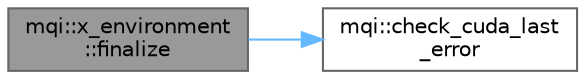 digraph "mqi::x_environment::finalize"
{
 // LATEX_PDF_SIZE
  bgcolor="transparent";
  edge [fontname=Helvetica,fontsize=10,labelfontname=Helvetica,labelfontsize=10];
  node [fontname=Helvetica,fontsize=10,shape=box,height=0.2,width=0.4];
  rankdir="LR";
  Node1 [id="Node000001",label="mqi::x_environment\l::finalize",height=0.2,width=0.4,color="gray40", fillcolor="grey60", style="filled", fontcolor="black",tooltip="Finalizes the simulation and cleans up resources."];
  Node1 -> Node2 [id="edge1_Node000001_Node000002",color="steelblue1",style="solid",tooltip=" "];
  Node2 [id="Node000002",label="mqi::check_cuda_last\l_error",height=0.2,width=0.4,color="grey40", fillcolor="white", style="filled",URL="$namespacemqi.html#a9fd7d7da4b085c3866d492ae78576597",tooltip="Checks for any asynchronous errors returned by the CUDA runtime."];
}
